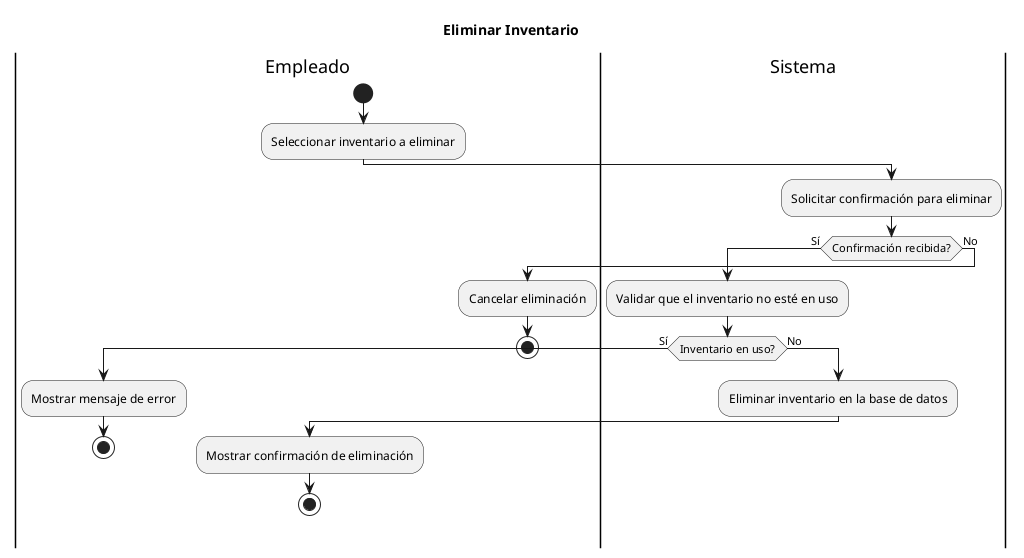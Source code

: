@startuml da_Eliminar_Inventario
Title Eliminar Inventario
|Empleado|
start
:Seleccionar inventario a eliminar;
|Sistema|
:Solicitar confirmación para eliminar;
if (Confirmación recibida?) then (Sí)
    :Validar que el inventario no esté en uso;
    if (Inventario en uso?) then (Sí)
        |Empleado|
        :Mostrar mensaje de error;
        stop
    else (No)
        |Sistema|
        :Eliminar inventario en la base de datos;
        |Empleado|
        :Mostrar confirmación de eliminación;
        stop
    endif
else (No)
    :Cancelar eliminación;
    stop
endif
@enduml
